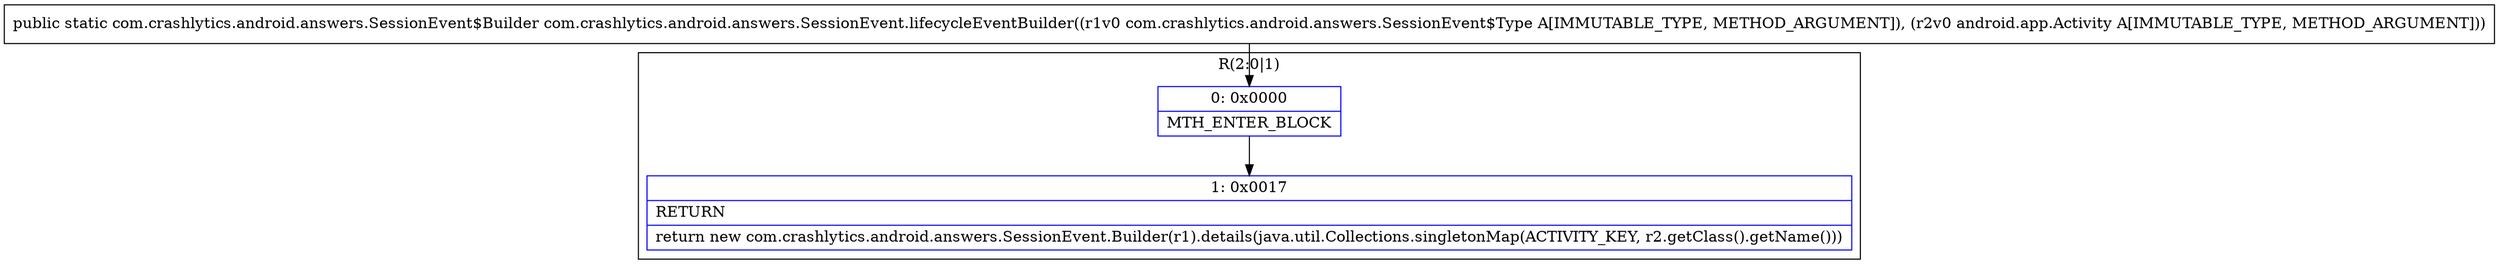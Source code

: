 digraph "CFG forcom.crashlytics.android.answers.SessionEvent.lifecycleEventBuilder(Lcom\/crashlytics\/android\/answers\/SessionEvent$Type;Landroid\/app\/Activity;)Lcom\/crashlytics\/android\/answers\/SessionEvent$Builder;" {
subgraph cluster_Region_369059687 {
label = "R(2:0|1)";
node [shape=record,color=blue];
Node_0 [shape=record,label="{0\:\ 0x0000|MTH_ENTER_BLOCK\l}"];
Node_1 [shape=record,label="{1\:\ 0x0017|RETURN\l|return new com.crashlytics.android.answers.SessionEvent.Builder(r1).details(java.util.Collections.singletonMap(ACTIVITY_KEY, r2.getClass().getName()))\l}"];
}
MethodNode[shape=record,label="{public static com.crashlytics.android.answers.SessionEvent$Builder com.crashlytics.android.answers.SessionEvent.lifecycleEventBuilder((r1v0 com.crashlytics.android.answers.SessionEvent$Type A[IMMUTABLE_TYPE, METHOD_ARGUMENT]), (r2v0 android.app.Activity A[IMMUTABLE_TYPE, METHOD_ARGUMENT])) }"];
MethodNode -> Node_0;
Node_0 -> Node_1;
}


